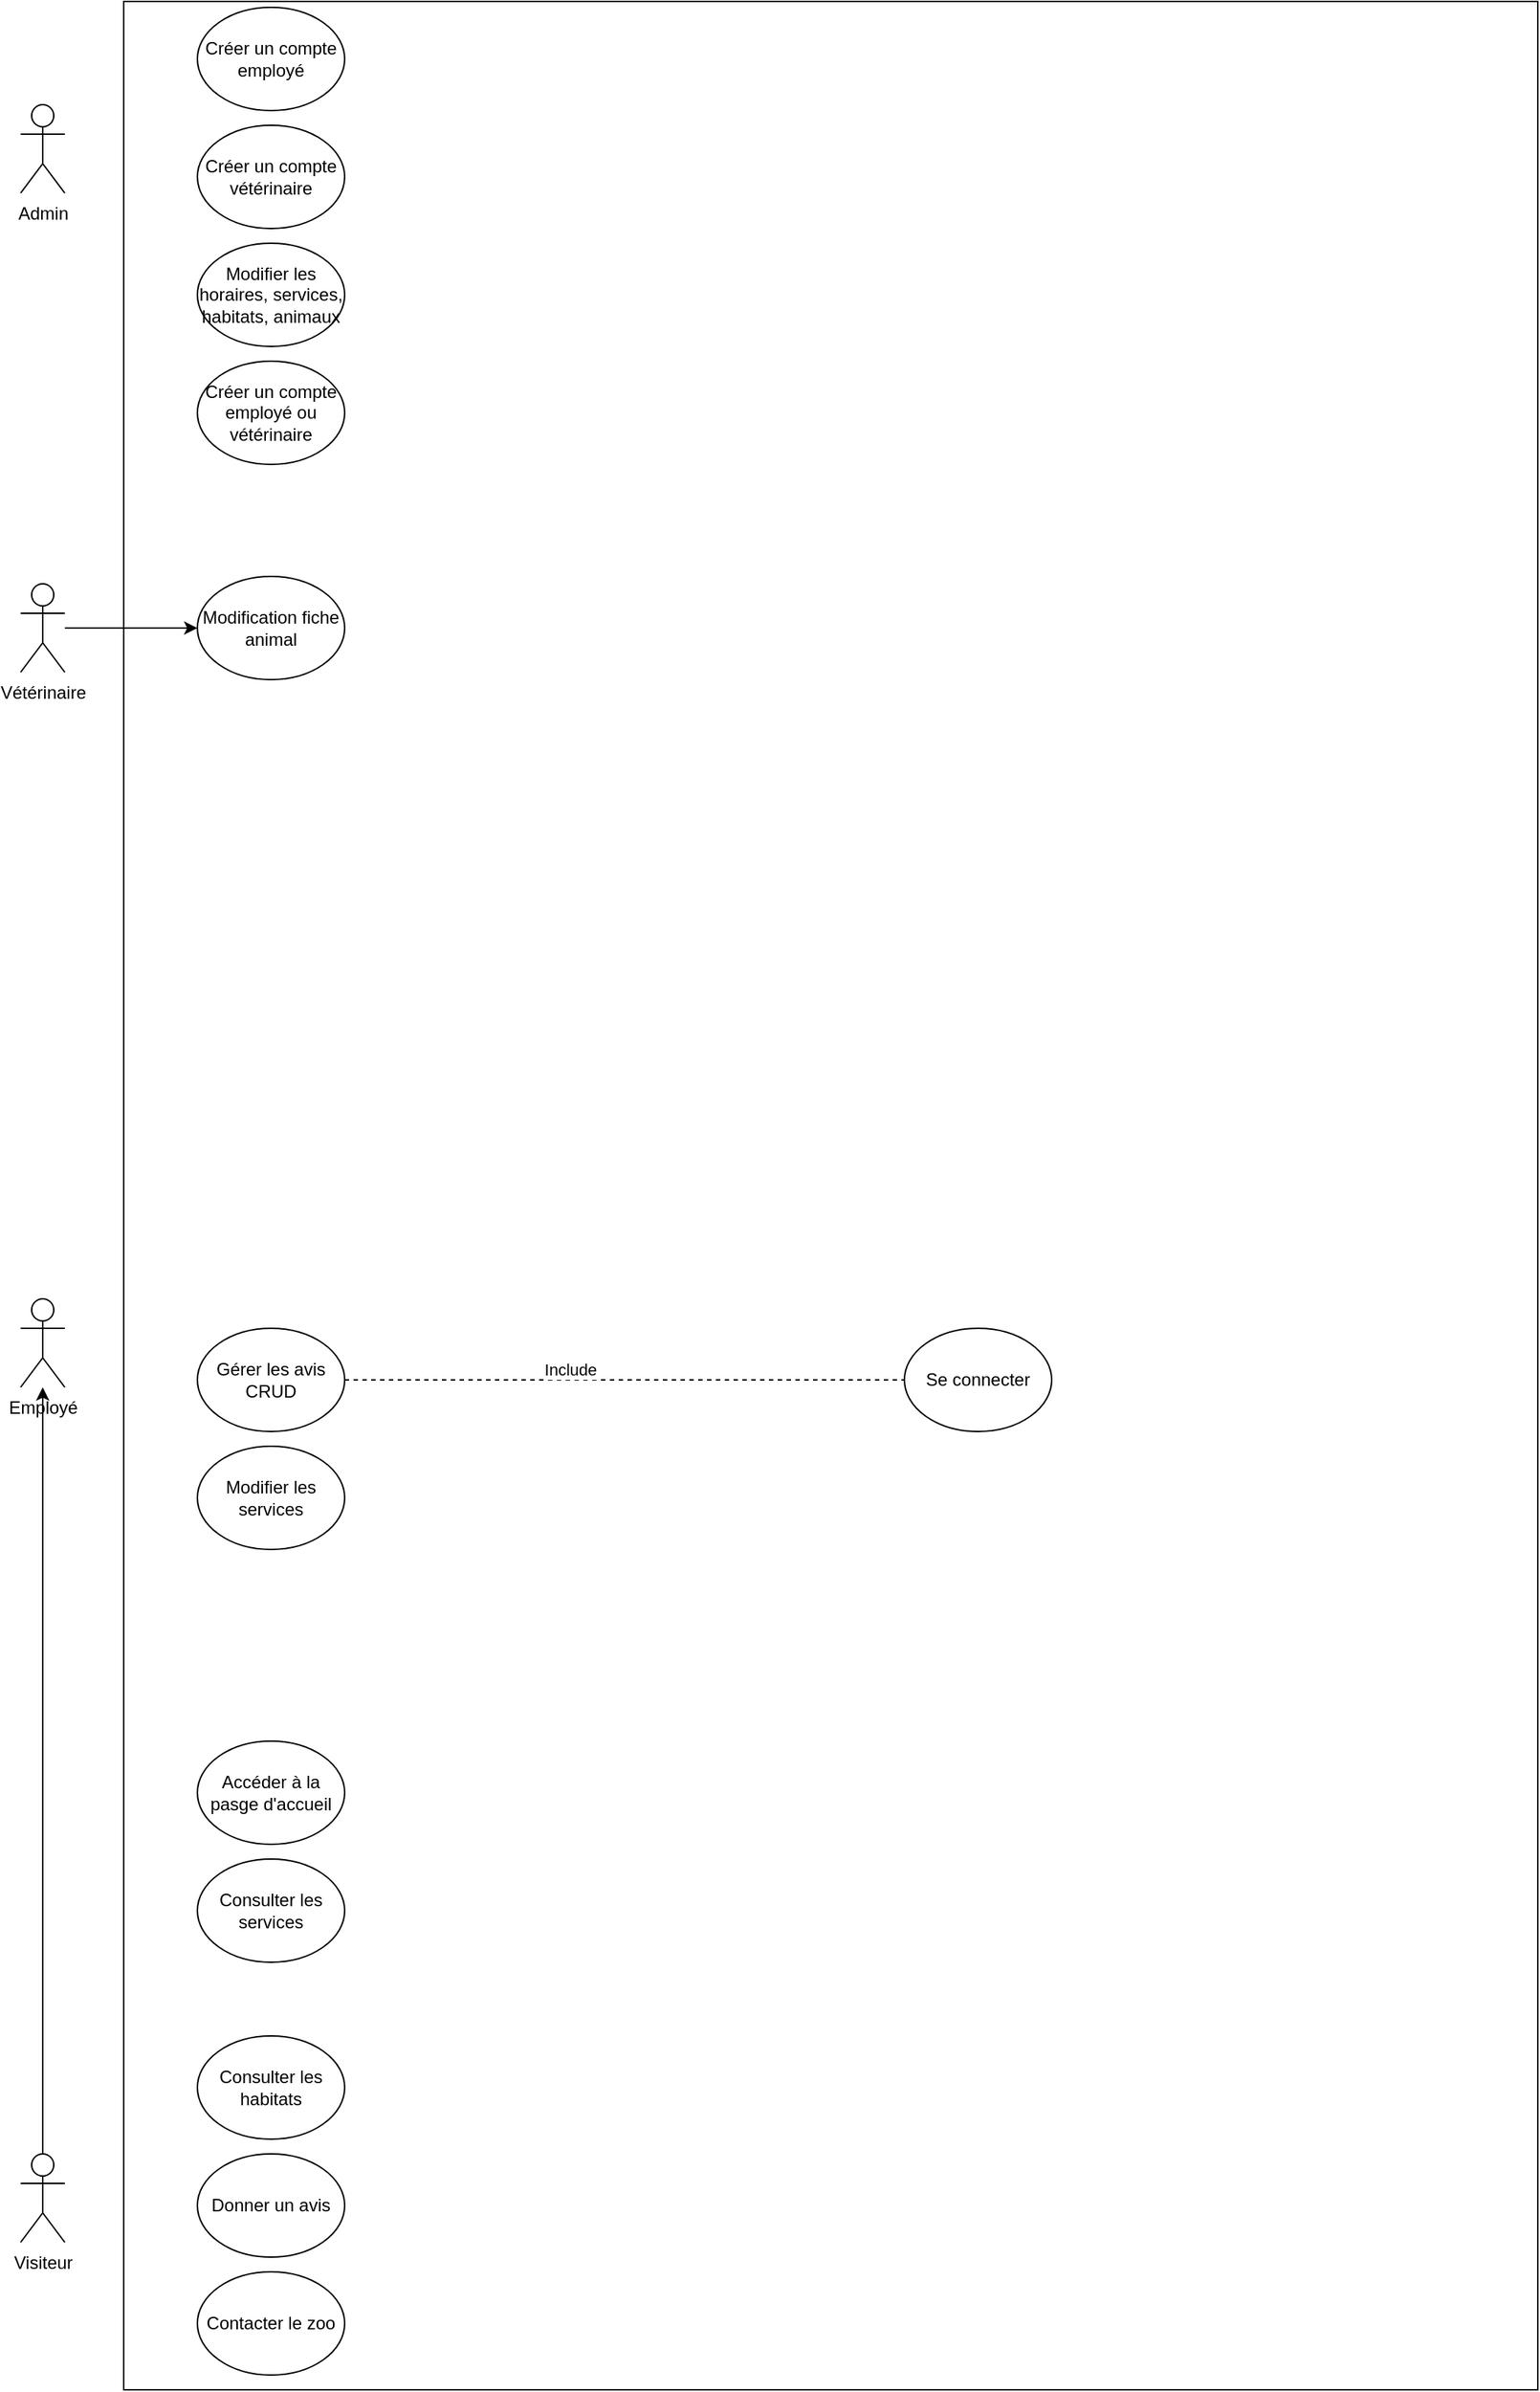 <mxfile version="24.7.8">
  <diagram name="Page-1" id="KzjaEj8Oa7Iz-sgTSsV4">
    <mxGraphModel dx="1036" dy="606" grid="1" gridSize="10" guides="1" tooltips="1" connect="1" arrows="1" fold="1" page="1" pageScale="1" pageWidth="1169" pageHeight="1654" math="0" shadow="0">
      <root>
        <mxCell id="0" />
        <mxCell id="1" parent="0" />
        <mxCell id="M-uOFilQeb9qAUC9iLfR-2" value="" style="rounded=0;whiteSpace=wrap;html=1;" parent="1" vertex="1">
          <mxGeometry x="110" y="10" width="960" height="1620" as="geometry" />
        </mxCell>
        <mxCell id="M-uOFilQeb9qAUC9iLfR-3" value="Admin" style="shape=umlActor;verticalLabelPosition=bottom;verticalAlign=top;html=1;outlineConnect=0;" parent="1" vertex="1">
          <mxGeometry x="40" y="80" width="30" height="60" as="geometry" />
        </mxCell>
        <mxCell id="M-uOFilQeb9qAUC9iLfR-4" value="Employé" style="shape=umlActor;verticalLabelPosition=bottom;verticalAlign=top;html=1;outlineConnect=0;" parent="1" vertex="1">
          <mxGeometry x="40" y="890" width="30" height="60" as="geometry" />
        </mxCell>
        <mxCell id="M-uOFilQeb9qAUC9iLfR-5" value="Visiteur" style="shape=umlActor;verticalLabelPosition=bottom;verticalAlign=top;html=1;outlineConnect=0;" parent="1" vertex="1">
          <mxGeometry x="40" y="1470" width="30" height="60" as="geometry" />
        </mxCell>
        <mxCell id="M-uOFilQeb9qAUC9iLfR-14" value="Donner un avis" style="ellipse;whiteSpace=wrap;html=1;" parent="1" vertex="1">
          <mxGeometry x="160" y="1470" width="100" height="70" as="geometry" />
        </mxCell>
        <mxCell id="M-uOFilQeb9qAUC9iLfR-16" value="Consulter les habitats" style="ellipse;whiteSpace=wrap;html=1;" parent="1" vertex="1">
          <mxGeometry x="160" y="1390" width="100" height="70" as="geometry" />
        </mxCell>
        <mxCell id="M-uOFilQeb9qAUC9iLfR-18" value="Consulter les services" style="ellipse;whiteSpace=wrap;html=1;" parent="1" vertex="1">
          <mxGeometry x="160" y="1270" width="100" height="70" as="geometry" />
        </mxCell>
        <mxCell id="mheypEP49r9GzQQF65MS-3" style="edgeStyle=orthogonalEdgeStyle;rounded=0;orthogonalLoop=1;jettySize=auto;html=1;" parent="1" source="M-uOFilQeb9qAUC9iLfR-20" target="mheypEP49r9GzQQF65MS-2" edge="1">
          <mxGeometry relative="1" as="geometry" />
        </mxCell>
        <mxCell id="M-uOFilQeb9qAUC9iLfR-20" value="Vétérinaire" style="shape=umlActor;verticalLabelPosition=bottom;verticalAlign=top;html=1;outlineConnect=0;" parent="1" vertex="1">
          <mxGeometry x="40" y="405" width="30" height="60" as="geometry" />
        </mxCell>
        <mxCell id="M-uOFilQeb9qAUC9iLfR-22" value="Contacter le zoo" style="ellipse;whiteSpace=wrap;html=1;" parent="1" vertex="1">
          <mxGeometry x="160" y="1550" width="100" height="70" as="geometry" />
        </mxCell>
        <mxCell id="M-uOFilQeb9qAUC9iLfR-29" value="Se connecter" style="ellipse;whiteSpace=wrap;html=1;" parent="1" vertex="1">
          <mxGeometry x="640" y="910" width="100" height="70" as="geometry" />
        </mxCell>
        <mxCell id="M-uOFilQeb9qAUC9iLfR-30" value="Gérer les avis&lt;div&gt;CRUD&lt;/div&gt;" style="ellipse;whiteSpace=wrap;html=1;" parent="1" vertex="1">
          <mxGeometry x="160" y="910" width="100" height="70" as="geometry" />
        </mxCell>
        <mxCell id="M-uOFilQeb9qAUC9iLfR-31" value="" style="endArrow=none;dashed=1;html=1;rounded=0;entryX=0;entryY=0.5;entryDx=0;entryDy=0;exitX=1;exitY=0.5;exitDx=0;exitDy=0;" parent="1" source="M-uOFilQeb9qAUC9iLfR-30" target="M-uOFilQeb9qAUC9iLfR-29" edge="1">
          <mxGeometry width="50" height="50" relative="1" as="geometry">
            <mxPoint x="360" y="1000" as="sourcePoint" />
            <mxPoint x="410" y="950" as="targetPoint" />
          </mxGeometry>
        </mxCell>
        <mxCell id="M-uOFilQeb9qAUC9iLfR-32" value="Include" style="edgeLabel;html=1;align=center;verticalAlign=middle;resizable=0;points=[];" parent="M-uOFilQeb9qAUC9iLfR-31" vertex="1" connectable="0">
          <mxGeometry x="-0.191" y="7" relative="1" as="geometry">
            <mxPoint x="-1" as="offset" />
          </mxGeometry>
        </mxCell>
        <mxCell id="M-uOFilQeb9qAUC9iLfR-33" value="" style="endArrow=classic;html=1;rounded=0;exitX=0.5;exitY=0;exitDx=0;exitDy=0;exitPerimeter=0;" parent="1" source="M-uOFilQeb9qAUC9iLfR-5" target="M-uOFilQeb9qAUC9iLfR-4" edge="1">
          <mxGeometry width="50" height="50" relative="1" as="geometry">
            <mxPoint x="30" y="810" as="sourcePoint" />
            <mxPoint x="80" y="760" as="targetPoint" />
          </mxGeometry>
        </mxCell>
        <mxCell id="M-uOFilQeb9qAUC9iLfR-34" value="Modifier les services" style="ellipse;whiteSpace=wrap;html=1;" parent="1" vertex="1">
          <mxGeometry x="160" y="990" width="100" height="70" as="geometry" />
        </mxCell>
        <mxCell id="M-uOFilQeb9qAUC9iLfR-35" value="Créer un compte employé" style="ellipse;whiteSpace=wrap;html=1;" parent="1" vertex="1">
          <mxGeometry x="160" y="14" width="100" height="70" as="geometry" />
        </mxCell>
        <mxCell id="M-uOFilQeb9qAUC9iLfR-36" value="Créer un compte vétérinaire" style="ellipse;whiteSpace=wrap;html=1;" parent="1" vertex="1">
          <mxGeometry x="160" y="94" width="100" height="70" as="geometry" />
        </mxCell>
        <mxCell id="M-uOFilQeb9qAUC9iLfR-37" value="Modifier les horaires, services, habitats, animaux" style="ellipse;whiteSpace=wrap;html=1;" parent="1" vertex="1">
          <mxGeometry x="160" y="174" width="100" height="70" as="geometry" />
        </mxCell>
        <mxCell id="mheypEP49r9GzQQF65MS-1" value="Créer un compte employé ou vétérinaire" style="ellipse;whiteSpace=wrap;html=1;" parent="1" vertex="1">
          <mxGeometry x="160" y="254" width="100" height="70" as="geometry" />
        </mxCell>
        <mxCell id="mheypEP49r9GzQQF65MS-2" value="Modification fiche animal" style="ellipse;whiteSpace=wrap;html=1;" parent="1" vertex="1">
          <mxGeometry x="160" y="400" width="100" height="70" as="geometry" />
        </mxCell>
        <mxCell id="U_w4Ik6Jxx74LDAFY0WY-1" value="Accéder à la pasge d&#39;accueil" style="ellipse;whiteSpace=wrap;html=1;" vertex="1" parent="1">
          <mxGeometry x="160" y="1190" width="100" height="70" as="geometry" />
        </mxCell>
      </root>
    </mxGraphModel>
  </diagram>
</mxfile>
